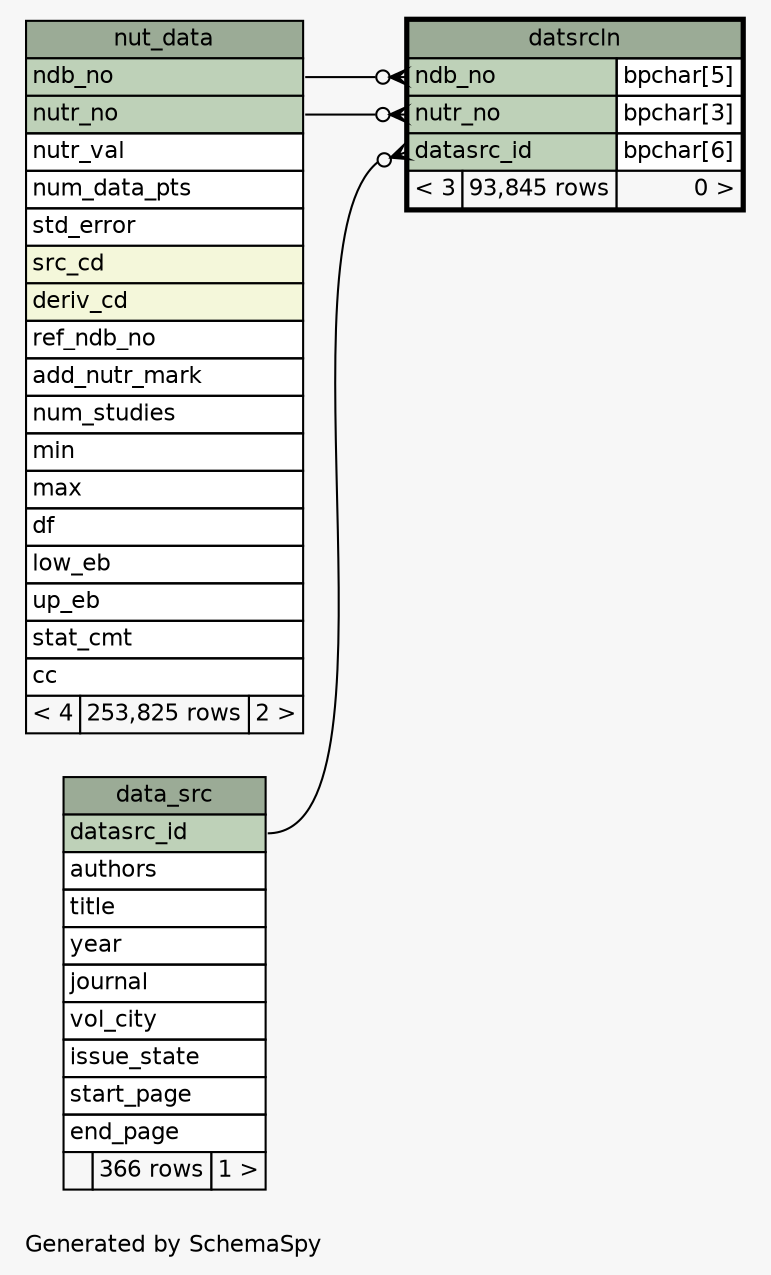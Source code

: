 // dot 2.40.1 on Linux 5.4.0-80-generic
// SchemaSpy rev 590
digraph "oneDegreeRelationshipsDiagram" {
  graph [
    rankdir="RL"
    bgcolor="#f7f7f7"
    label="\nGenerated by SchemaSpy"
    labeljust="l"
    nodesep="0.18"
    ranksep="0.46"
    fontname="Helvetica"
    fontsize="11"
  ];
  node [
    fontname="Helvetica"
    fontsize="11"
    shape="plaintext"
  ];
  edge [
    arrowsize="0.8"
  ];
  "datsrcln":"datasrc_id":w -> "data_src":"datasrc_id":e [arrowhead=none dir=back arrowtail=crowodot];
  "datsrcln":"ndb_no":w -> "nut_data":"ndb_no":e [arrowhead=none dir=back arrowtail=crowodot];
  "datsrcln":"nutr_no":w -> "nut_data":"nutr_no":e [arrowhead=none dir=back arrowtail=crowodot];
  "data_src" [
    label=<
    <TABLE BORDER="0" CELLBORDER="1" CELLSPACING="0" BGCOLOR="#ffffff">
      <TR><TD COLSPAN="3" BGCOLOR="#9bab96" ALIGN="CENTER">data_src</TD></TR>
      <TR><TD PORT="datasrc_id" COLSPAN="3" BGCOLOR="#bed1b8" ALIGN="LEFT">datasrc_id</TD></TR>
      <TR><TD PORT="authors" COLSPAN="3" ALIGN="LEFT">authors</TD></TR>
      <TR><TD PORT="title" COLSPAN="3" ALIGN="LEFT">title</TD></TR>
      <TR><TD PORT="year" COLSPAN="3" ALIGN="LEFT">year</TD></TR>
      <TR><TD PORT="journal" COLSPAN="3" ALIGN="LEFT">journal</TD></TR>
      <TR><TD PORT="vol_city" COLSPAN="3" ALIGN="LEFT">vol_city</TD></TR>
      <TR><TD PORT="issue_state" COLSPAN="3" ALIGN="LEFT">issue_state</TD></TR>
      <TR><TD PORT="start_page" COLSPAN="3" ALIGN="LEFT">start_page</TD></TR>
      <TR><TD PORT="end_page" COLSPAN="3" ALIGN="LEFT">end_page</TD></TR>
      <TR><TD ALIGN="LEFT" BGCOLOR="#f7f7f7">  </TD><TD ALIGN="RIGHT" BGCOLOR="#f7f7f7">366 rows</TD><TD ALIGN="RIGHT" BGCOLOR="#f7f7f7">1 &gt;</TD></TR>
    </TABLE>>
    URL="data_src.html"
    tooltip="data_src"
  ];
  "datsrcln" [
    label=<
    <TABLE BORDER="2" CELLBORDER="1" CELLSPACING="0" BGCOLOR="#ffffff">
      <TR><TD COLSPAN="3" BGCOLOR="#9bab96" ALIGN="CENTER">datsrcln</TD></TR>
      <TR><TD PORT="ndb_no" COLSPAN="2" BGCOLOR="#bed1b8" ALIGN="LEFT">ndb_no</TD><TD PORT="ndb_no.type" ALIGN="LEFT">bpchar[5]</TD></TR>
      <TR><TD PORT="nutr_no" COLSPAN="2" BGCOLOR="#bed1b8" ALIGN="LEFT">nutr_no</TD><TD PORT="nutr_no.type" ALIGN="LEFT">bpchar[3]</TD></TR>
      <TR><TD PORT="datasrc_id" COLSPAN="2" BGCOLOR="#bed1b8" ALIGN="LEFT">datasrc_id</TD><TD PORT="datasrc_id.type" ALIGN="LEFT">bpchar[6]</TD></TR>
      <TR><TD ALIGN="LEFT" BGCOLOR="#f7f7f7">&lt; 3</TD><TD ALIGN="RIGHT" BGCOLOR="#f7f7f7">93,845 rows</TD><TD ALIGN="RIGHT" BGCOLOR="#f7f7f7">0 &gt;</TD></TR>
    </TABLE>>
    URL="datsrcln.html"
    tooltip="datsrcln"
  ];
  "nut_data" [
    label=<
    <TABLE BORDER="0" CELLBORDER="1" CELLSPACING="0" BGCOLOR="#ffffff">
      <TR><TD COLSPAN="3" BGCOLOR="#9bab96" ALIGN="CENTER">nut_data</TD></TR>
      <TR><TD PORT="ndb_no" COLSPAN="3" BGCOLOR="#bed1b8" ALIGN="LEFT">ndb_no</TD></TR>
      <TR><TD PORT="nutr_no" COLSPAN="3" BGCOLOR="#bed1b8" ALIGN="LEFT">nutr_no</TD></TR>
      <TR><TD PORT="nutr_val" COLSPAN="3" ALIGN="LEFT">nutr_val</TD></TR>
      <TR><TD PORT="num_data_pts" COLSPAN="3" ALIGN="LEFT">num_data_pts</TD></TR>
      <TR><TD PORT="std_error" COLSPAN="3" ALIGN="LEFT">std_error</TD></TR>
      <TR><TD PORT="src_cd" COLSPAN="3" BGCOLOR="#f4f7da" ALIGN="LEFT">src_cd</TD></TR>
      <TR><TD PORT="deriv_cd" COLSPAN="3" BGCOLOR="#f4f7da" ALIGN="LEFT">deriv_cd</TD></TR>
      <TR><TD PORT="ref_ndb_no" COLSPAN="3" ALIGN="LEFT">ref_ndb_no</TD></TR>
      <TR><TD PORT="add_nutr_mark" COLSPAN="3" ALIGN="LEFT">add_nutr_mark</TD></TR>
      <TR><TD PORT="num_studies" COLSPAN="3" ALIGN="LEFT">num_studies</TD></TR>
      <TR><TD PORT="min" COLSPAN="3" ALIGN="LEFT">min</TD></TR>
      <TR><TD PORT="max" COLSPAN="3" ALIGN="LEFT">max</TD></TR>
      <TR><TD PORT="df" COLSPAN="3" ALIGN="LEFT">df</TD></TR>
      <TR><TD PORT="low_eb" COLSPAN="3" ALIGN="LEFT">low_eb</TD></TR>
      <TR><TD PORT="up_eb" COLSPAN="3" ALIGN="LEFT">up_eb</TD></TR>
      <TR><TD PORT="stat_cmt" COLSPAN="3" ALIGN="LEFT">stat_cmt</TD></TR>
      <TR><TD PORT="cc" COLSPAN="3" ALIGN="LEFT">cc</TD></TR>
      <TR><TD ALIGN="LEFT" BGCOLOR="#f7f7f7">&lt; 4</TD><TD ALIGN="RIGHT" BGCOLOR="#f7f7f7">253,825 rows</TD><TD ALIGN="RIGHT" BGCOLOR="#f7f7f7">2 &gt;</TD></TR>
    </TABLE>>
    URL="nut_data.html"
    tooltip="nut_data"
  ];
}
